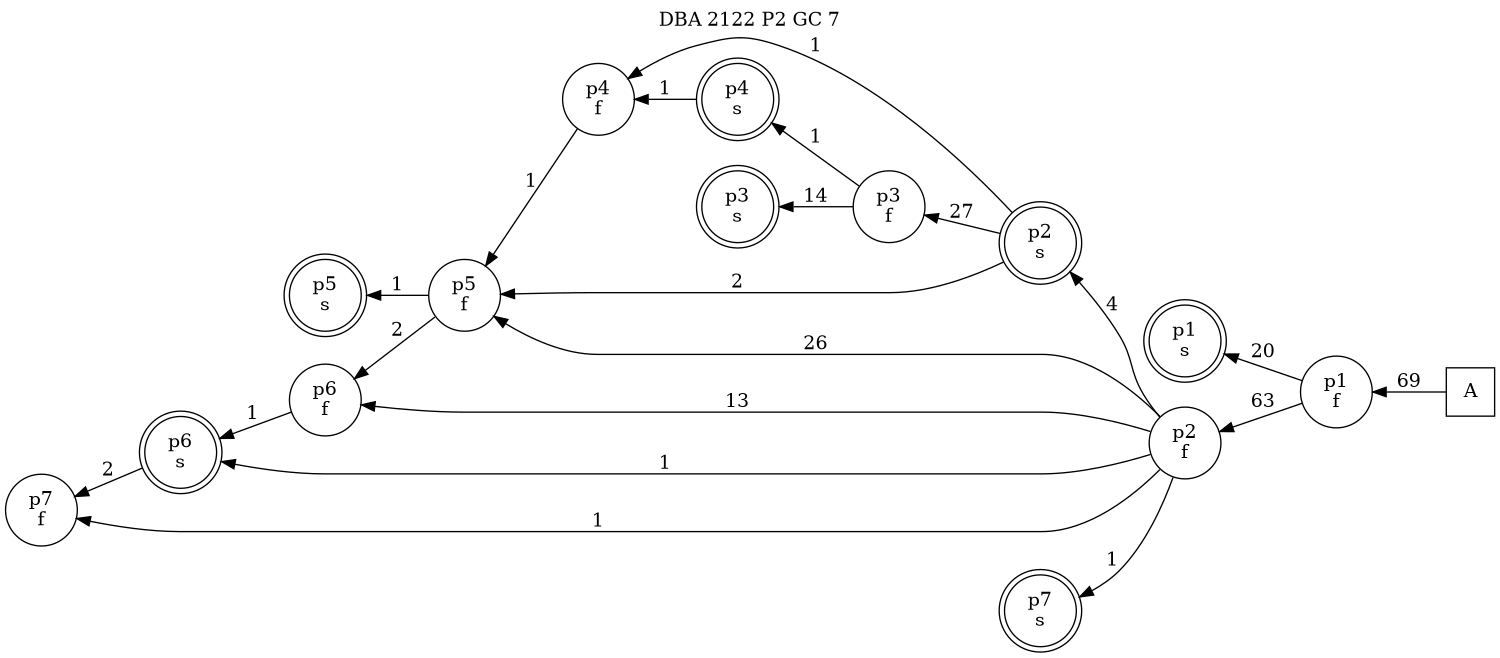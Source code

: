 digraph DBA_2122_P2_GC_7_GOOD {
labelloc="tl"
label= " DBA 2122 P2 GC 7 "
rankdir="RL";
graph [ size=" 10 , 10 !"]

"A" [shape="square" label="A"]
"p1_f" [shape="circle" label="p1
f"]
"p1_s" [shape="doublecircle" label="p1
s"]
"p2_f" [shape="circle" label="p2
f"]
"p2_s" [shape="doublecircle" label="p2
s"]
"p3_f" [shape="circle" label="p3
f"]
"p3_s" [shape="doublecircle" label="p3
s"]
"p5_f" [shape="circle" label="p5
f"]
"p4_f" [shape="circle" label="p4
f"]
"p6_f" [shape="circle" label="p6
f"]
"p5_s" [shape="doublecircle" label="p5
s"]
"p4_s" [shape="doublecircle" label="p4
s"]
"p6_s" [shape="doublecircle" label="p6
s"]
"p7_f" [shape="circle" label="p7
f"]
"p7_s" [shape="doublecircle" label="p7
s"]
"A" -> "p1_f" [ label=69]
"p1_f" -> "p1_s" [ label=20]
"p1_f" -> "p2_f" [ label=63]
"p2_f" -> "p2_s" [ label=4]
"p2_f" -> "p5_f" [ label=26]
"p2_f" -> "p6_f" [ label=13]
"p2_f" -> "p6_s" [ label=1]
"p2_f" -> "p7_f" [ label=1]
"p2_f" -> "p7_s" [ label=1]
"p2_s" -> "p3_f" [ label=27]
"p2_s" -> "p5_f" [ label=2]
"p2_s" -> "p4_f" [ label=1]
"p3_f" -> "p3_s" [ label=14]
"p3_f" -> "p4_s" [ label=1]
"p5_f" -> "p6_f" [ label=2]
"p5_f" -> "p5_s" [ label=1]
"p4_f" -> "p5_f" [ label=1]
"p6_f" -> "p6_s" [ label=1]
"p4_s" -> "p4_f" [ label=1]
"p6_s" -> "p7_f" [ label=2]
}
